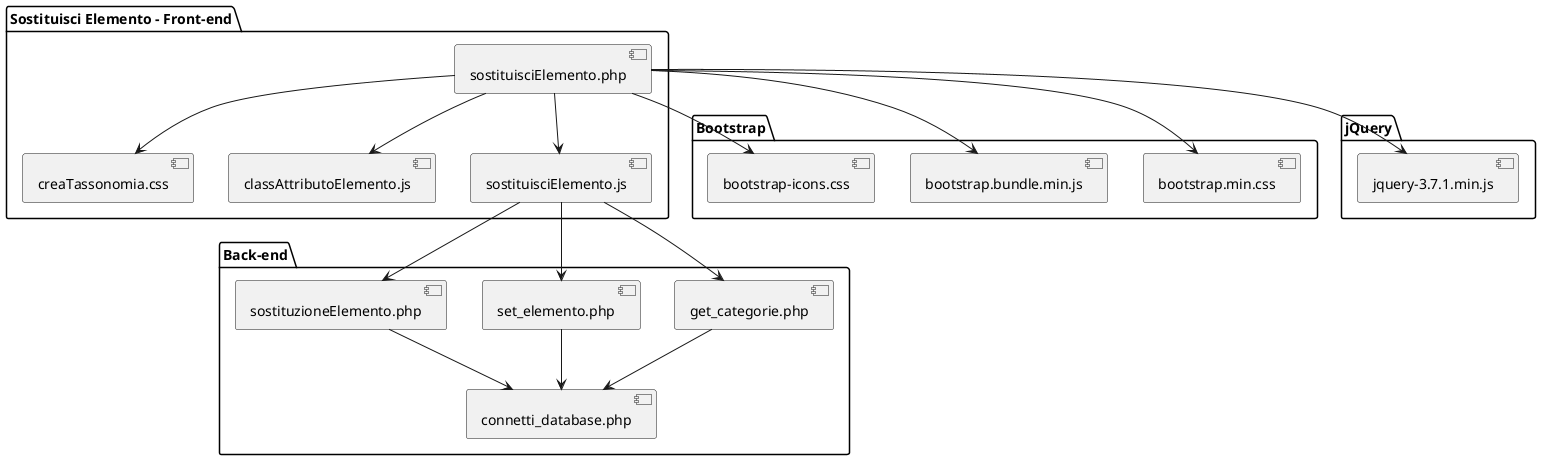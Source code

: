 @startuml package_sostiutuisciElemento
package "Bootstrap" {
  [bootstrap.min.css]
  [bootstrap.bundle.min.js]
  [bootstrap-icons.css]
}

package "jQuery" {
  [jquery-3.7.1.min.js]
}

package "Sostituisci Elemento - Front-end" {
  [creaTassonomia.css]
  [classAttributoElemento.js]
  [sostituisciElemento.js]
  [sostituisciElemento.php]
}

package "Back-end" {
  [get_categorie.php]
  [set_elemento.php]
  [sostituzioneElemento.php]
  [connetti_database.php]
}

' Inclusioni statiche da HTML/PHP
[sostituisciElemento.php] --> [bootstrap.min.css]
[sostituisciElemento.php] --> [bootstrap.bundle.min.js]
[sostituisciElemento.php] --> [bootstrap-icons.css]
[sostituisciElemento.php] --> [jquery-3.7.1.min.js]
[sostituisciElemento.php] --> [creaTassonomia.css]
[sostituisciElemento.php] --> [classAttributoElemento.js]
[sostituisciElemento.php] --> [sostituisciElemento.js]

' JS che effettua chiamate AJAX
[sostituisciElemento.js] --> [get_categorie.php]
[sostituisciElemento.js] --> [set_elemento.php]
[sostituisciElemento.js] --> [sostituzioneElemento.php]

' Inclusione della connessione al DB
[get_categorie.php] --> [connetti_database.php]
[set_elemento.php] --> [connetti_database.php]
[sostituzioneElemento.php] --> [connetti_database.php]
@enduml
